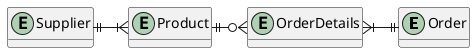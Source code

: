 @startuml northwind-simple

skinparam linetype ortho
hide methods

entity Order
entity OrderDetails
entity Supplier
entity Product

Order ||-l-|{ OrderDetails
Product ||-o{ OrderDetails
Supplier ||-|{ Product
@enduml



@startuml northwind-attributes

skinparam linetype ortho
hide methods

entity Order {
    * order_number
    order_date
    required_date
    shipped_date
    freight
    ship_name
    ship_address
    ship_city
    ship_region
    ship_postal_code
    ship_country
}

entity OrderDetails {
    unit_price
    quantity
    discount
}

entity Supplier {
    * company_name
    contact_name
    contact_title
    address
    city
    region
    postal_code
    country
    phone
    fax
    homepage
}
entity Product {
    * product_name
    quantity_per_unit
    unit_price
    units_in_stock
    units_on_order
    reorder_level
    discontinued
}

Order ||-l-|{ OrderDetails
Product ||-o{ OrderDetails
Supplier ||-|{ Product
@enduml



@startuml northwind-full

skinparam linetype ortho
hide methods

entity Order {
    * order_id
    + customer_id
    + employee_id
    + ship_via
    order_date
    required_date
    shipped_date
    freight
    ship_name
    ship_address
    ship_city
    ship_region
    ship_postal_code
    ship_country
}

entity OrderDetails {
    * order_id
    * product_id
    unit_price
    quantity
    discount
}

entity Supplier {
    * supplier_id
    company_name
    contact_name
    contact_title
    address
    city
    region
    postal_code
    country
    phone
    fax
    homepage
}
entity Product {
    * product_id
    product_name
    + supplier_id
    + category_id
    quantity_per_unit
    unit_price
    units_in_stock
    units_on_order
    reorder_level
    discontinued
}

Order ||-l-|{ OrderDetails
Product ||-o{ OrderDetails
Supplier ||-|{ Product
@enduml